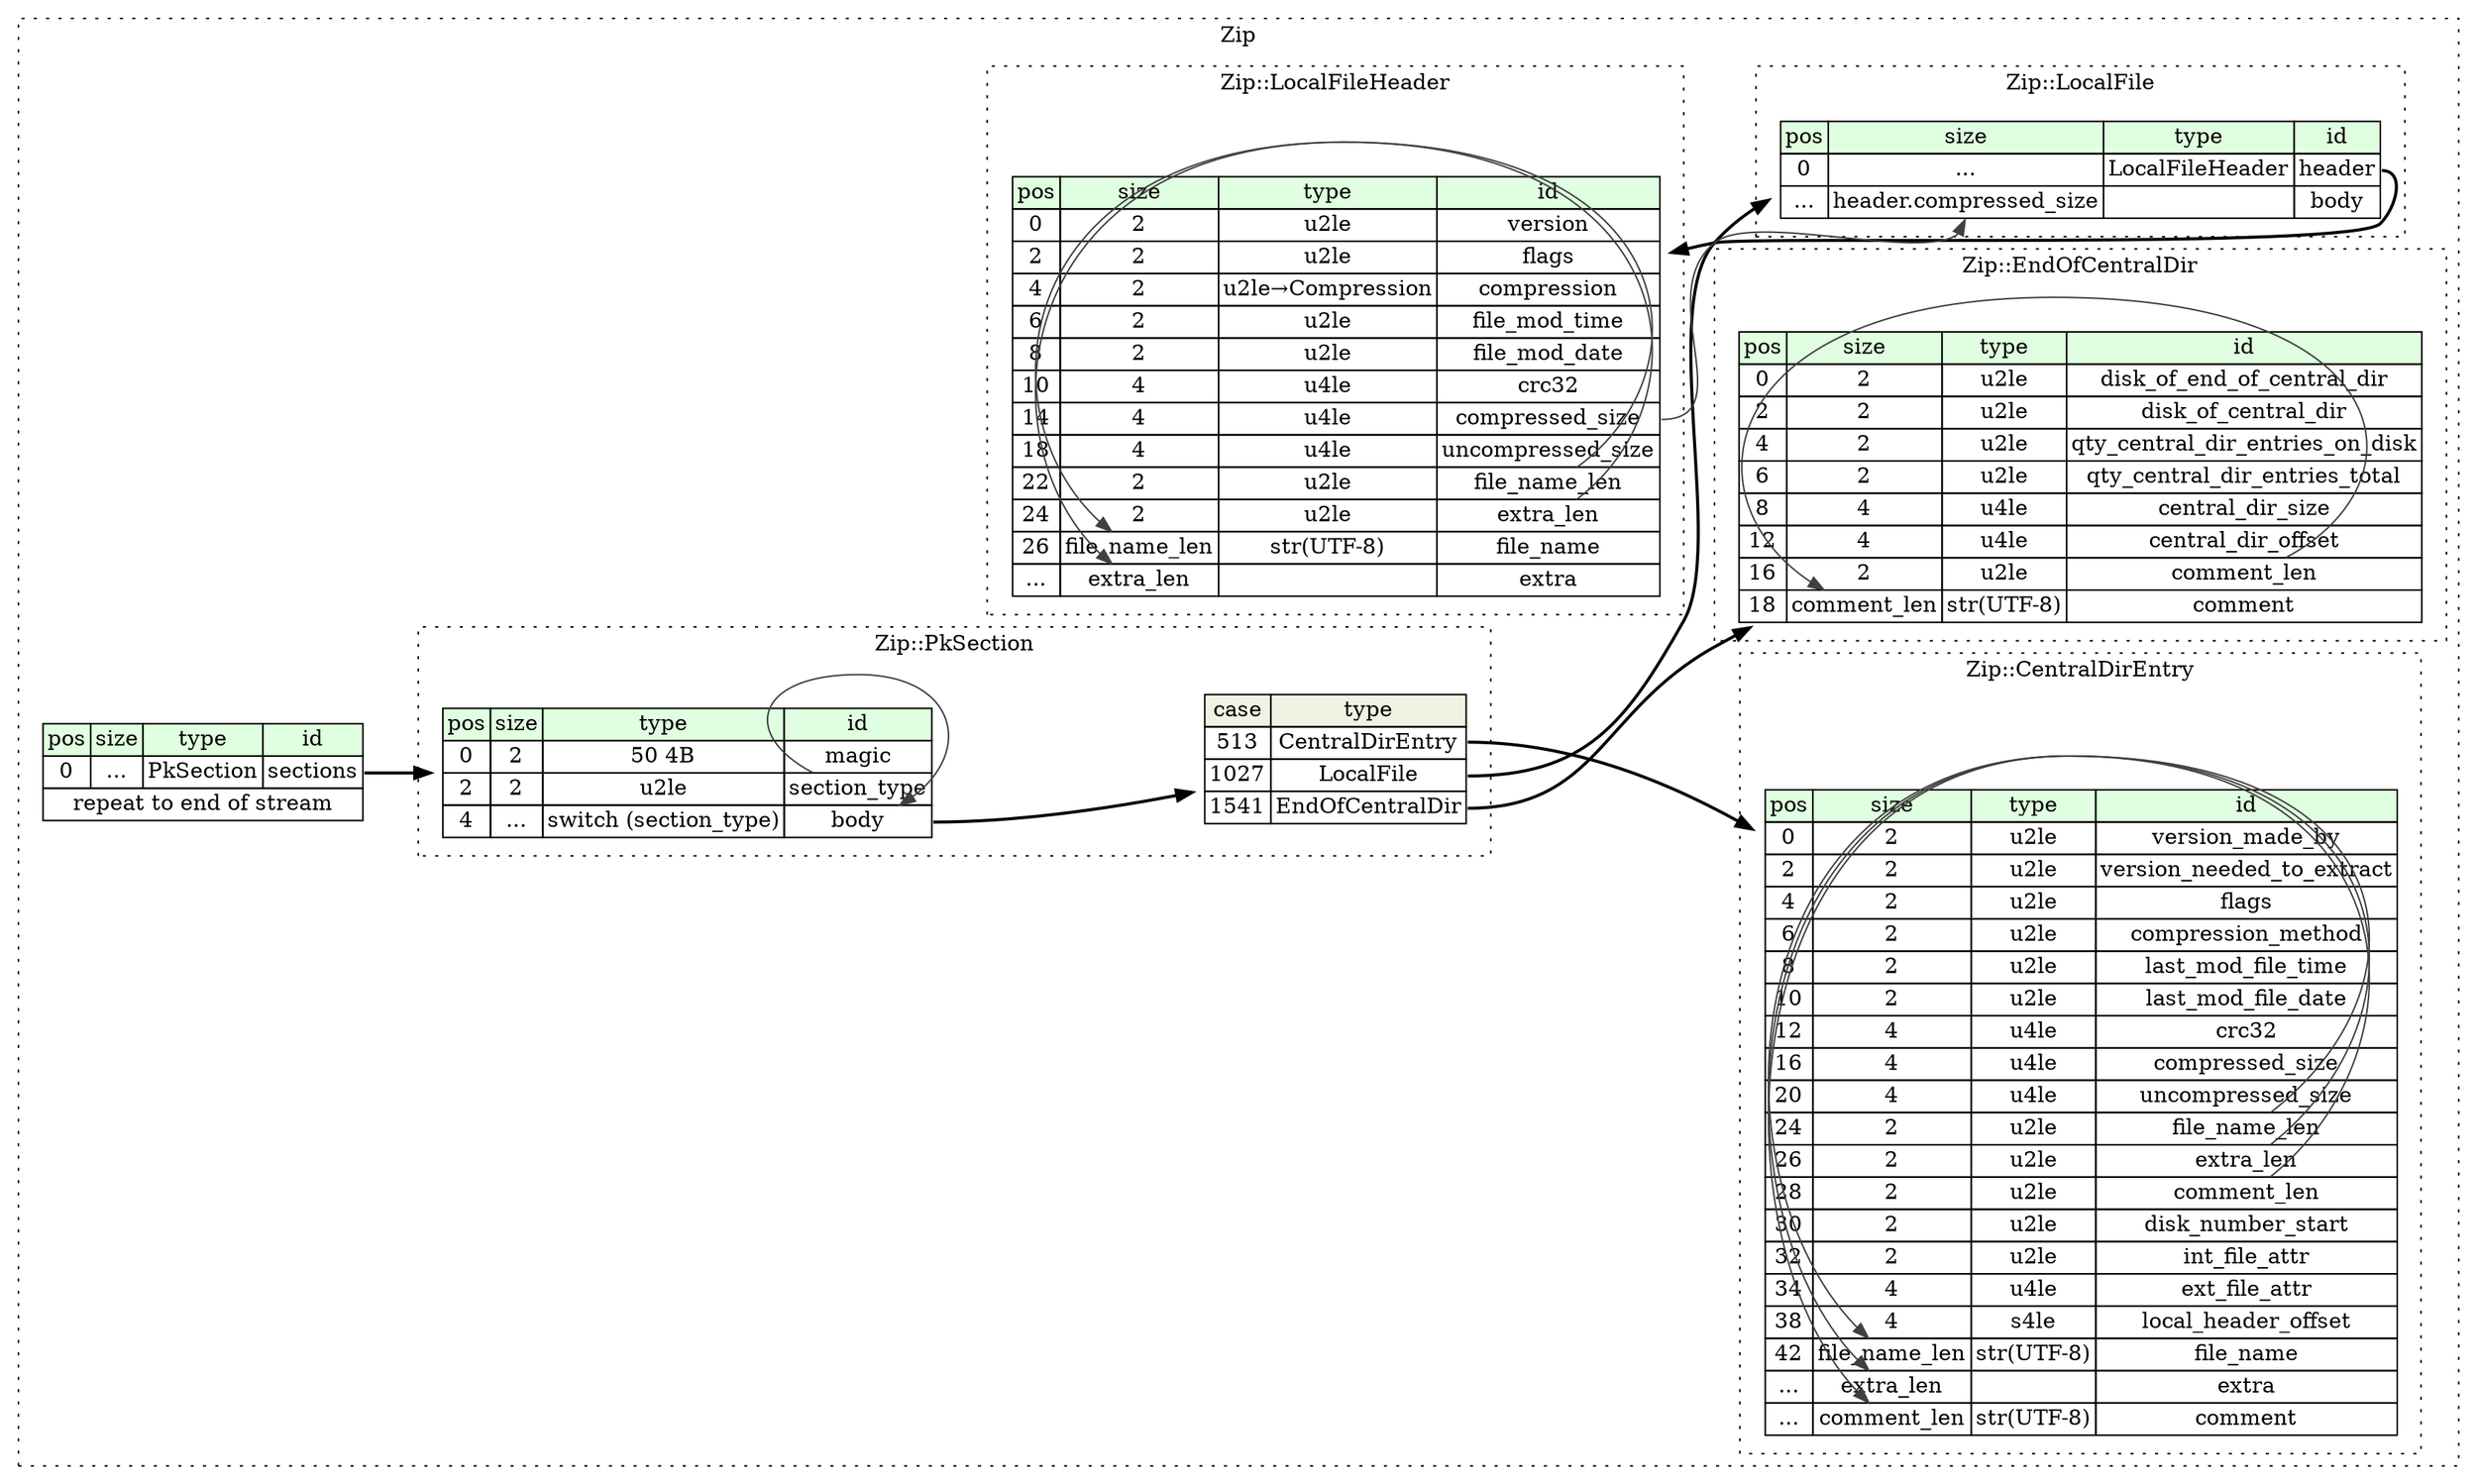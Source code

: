 digraph {
	rankdir=LR;
	node [shape=plaintext];
	subgraph cluster__zip {
		label="Zip";
		graph[style=dotted];

		zip__seq [label=<<TABLE BORDER="0" CELLBORDER="1" CELLSPACING="0">
			<TR><TD BGCOLOR="#E0FFE0">pos</TD><TD BGCOLOR="#E0FFE0">size</TD><TD BGCOLOR="#E0FFE0">type</TD><TD BGCOLOR="#E0FFE0">id</TD></TR>
			<TR><TD PORT="sections_pos">0</TD><TD PORT="sections_size">...</TD><TD>PkSection</TD><TD PORT="sections_type">sections</TD></TR>
			<TR><TD COLSPAN="4" PORT="sections__repeat">repeat to end of stream</TD></TR>
		</TABLE>>];
		subgraph cluster__local_file {
			label="Zip::LocalFile";
			graph[style=dotted];

			local_file__seq [label=<<TABLE BORDER="0" CELLBORDER="1" CELLSPACING="0">
				<TR><TD BGCOLOR="#E0FFE0">pos</TD><TD BGCOLOR="#E0FFE0">size</TD><TD BGCOLOR="#E0FFE0">type</TD><TD BGCOLOR="#E0FFE0">id</TD></TR>
				<TR><TD PORT="header_pos">0</TD><TD PORT="header_size">...</TD><TD>LocalFileHeader</TD><TD PORT="header_type">header</TD></TR>
				<TR><TD PORT="body_pos">...</TD><TD PORT="body_size">header.compressed_size</TD><TD></TD><TD PORT="body_type">body</TD></TR>
			</TABLE>>];
		}
		subgraph cluster__central_dir_entry {
			label="Zip::CentralDirEntry";
			graph[style=dotted];

			central_dir_entry__seq [label=<<TABLE BORDER="0" CELLBORDER="1" CELLSPACING="0">
				<TR><TD BGCOLOR="#E0FFE0">pos</TD><TD BGCOLOR="#E0FFE0">size</TD><TD BGCOLOR="#E0FFE0">type</TD><TD BGCOLOR="#E0FFE0">id</TD></TR>
				<TR><TD PORT="version_made_by_pos">0</TD><TD PORT="version_made_by_size">2</TD><TD>u2le</TD><TD PORT="version_made_by_type">version_made_by</TD></TR>
				<TR><TD PORT="version_needed_to_extract_pos">2</TD><TD PORT="version_needed_to_extract_size">2</TD><TD>u2le</TD><TD PORT="version_needed_to_extract_type">version_needed_to_extract</TD></TR>
				<TR><TD PORT="flags_pos">4</TD><TD PORT="flags_size">2</TD><TD>u2le</TD><TD PORT="flags_type">flags</TD></TR>
				<TR><TD PORT="compression_method_pos">6</TD><TD PORT="compression_method_size">2</TD><TD>u2le</TD><TD PORT="compression_method_type">compression_method</TD></TR>
				<TR><TD PORT="last_mod_file_time_pos">8</TD><TD PORT="last_mod_file_time_size">2</TD><TD>u2le</TD><TD PORT="last_mod_file_time_type">last_mod_file_time</TD></TR>
				<TR><TD PORT="last_mod_file_date_pos">10</TD><TD PORT="last_mod_file_date_size">2</TD><TD>u2le</TD><TD PORT="last_mod_file_date_type">last_mod_file_date</TD></TR>
				<TR><TD PORT="crc32_pos">12</TD><TD PORT="crc32_size">4</TD><TD>u4le</TD><TD PORT="crc32_type">crc32</TD></TR>
				<TR><TD PORT="compressed_size_pos">16</TD><TD PORT="compressed_size_size">4</TD><TD>u4le</TD><TD PORT="compressed_size_type">compressed_size</TD></TR>
				<TR><TD PORT="uncompressed_size_pos">20</TD><TD PORT="uncompressed_size_size">4</TD><TD>u4le</TD><TD PORT="uncompressed_size_type">uncompressed_size</TD></TR>
				<TR><TD PORT="file_name_len_pos">24</TD><TD PORT="file_name_len_size">2</TD><TD>u2le</TD><TD PORT="file_name_len_type">file_name_len</TD></TR>
				<TR><TD PORT="extra_len_pos">26</TD><TD PORT="extra_len_size">2</TD><TD>u2le</TD><TD PORT="extra_len_type">extra_len</TD></TR>
				<TR><TD PORT="comment_len_pos">28</TD><TD PORT="comment_len_size">2</TD><TD>u2le</TD><TD PORT="comment_len_type">comment_len</TD></TR>
				<TR><TD PORT="disk_number_start_pos">30</TD><TD PORT="disk_number_start_size">2</TD><TD>u2le</TD><TD PORT="disk_number_start_type">disk_number_start</TD></TR>
				<TR><TD PORT="int_file_attr_pos">32</TD><TD PORT="int_file_attr_size">2</TD><TD>u2le</TD><TD PORT="int_file_attr_type">int_file_attr</TD></TR>
				<TR><TD PORT="ext_file_attr_pos">34</TD><TD PORT="ext_file_attr_size">4</TD><TD>u4le</TD><TD PORT="ext_file_attr_type">ext_file_attr</TD></TR>
				<TR><TD PORT="local_header_offset_pos">38</TD><TD PORT="local_header_offset_size">4</TD><TD>s4le</TD><TD PORT="local_header_offset_type">local_header_offset</TD></TR>
				<TR><TD PORT="file_name_pos">42</TD><TD PORT="file_name_size">file_name_len</TD><TD>str(UTF-8)</TD><TD PORT="file_name_type">file_name</TD></TR>
				<TR><TD PORT="extra_pos">...</TD><TD PORT="extra_size">extra_len</TD><TD></TD><TD PORT="extra_type">extra</TD></TR>
				<TR><TD PORT="comment_pos">...</TD><TD PORT="comment_size">comment_len</TD><TD>str(UTF-8)</TD><TD PORT="comment_type">comment</TD></TR>
			</TABLE>>];
		}
		subgraph cluster__pk_section {
			label="Zip::PkSection";
			graph[style=dotted];

			pk_section__seq [label=<<TABLE BORDER="0" CELLBORDER="1" CELLSPACING="0">
				<TR><TD BGCOLOR="#E0FFE0">pos</TD><TD BGCOLOR="#E0FFE0">size</TD><TD BGCOLOR="#E0FFE0">type</TD><TD BGCOLOR="#E0FFE0">id</TD></TR>
				<TR><TD PORT="magic_pos">0</TD><TD PORT="magic_size">2</TD><TD>50 4B</TD><TD PORT="magic_type">magic</TD></TR>
				<TR><TD PORT="section_type_pos">2</TD><TD PORT="section_type_size">2</TD><TD>u2le</TD><TD PORT="section_type_type">section_type</TD></TR>
				<TR><TD PORT="body_pos">4</TD><TD PORT="body_size">...</TD><TD>switch (section_type)</TD><TD PORT="body_type">body</TD></TR>
			</TABLE>>];
pk_section__seq_body_switch [label=<<TABLE BORDER="0" CELLBORDER="1" CELLSPACING="0">
	<TR><TD BGCOLOR="#F0F2E4">case</TD><TD BGCOLOR="#F0F2E4">type</TD></TR>
	<TR><TD>513</TD><TD PORT="case0">CentralDirEntry</TD></TR>
	<TR><TD>1027</TD><TD PORT="case1">LocalFile</TD></TR>
	<TR><TD>1541</TD><TD PORT="case2">EndOfCentralDir</TD></TR>
</TABLE>>];
		}
		subgraph cluster__local_file_header {
			label="Zip::LocalFileHeader";
			graph[style=dotted];

			local_file_header__seq [label=<<TABLE BORDER="0" CELLBORDER="1" CELLSPACING="0">
				<TR><TD BGCOLOR="#E0FFE0">pos</TD><TD BGCOLOR="#E0FFE0">size</TD><TD BGCOLOR="#E0FFE0">type</TD><TD BGCOLOR="#E0FFE0">id</TD></TR>
				<TR><TD PORT="version_pos">0</TD><TD PORT="version_size">2</TD><TD>u2le</TD><TD PORT="version_type">version</TD></TR>
				<TR><TD PORT="flags_pos">2</TD><TD PORT="flags_size">2</TD><TD>u2le</TD><TD PORT="flags_type">flags</TD></TR>
				<TR><TD PORT="compression_pos">4</TD><TD PORT="compression_size">2</TD><TD>u2le→Compression</TD><TD PORT="compression_type">compression</TD></TR>
				<TR><TD PORT="file_mod_time_pos">6</TD><TD PORT="file_mod_time_size">2</TD><TD>u2le</TD><TD PORT="file_mod_time_type">file_mod_time</TD></TR>
				<TR><TD PORT="file_mod_date_pos">8</TD><TD PORT="file_mod_date_size">2</TD><TD>u2le</TD><TD PORT="file_mod_date_type">file_mod_date</TD></TR>
				<TR><TD PORT="crc32_pos">10</TD><TD PORT="crc32_size">4</TD><TD>u4le</TD><TD PORT="crc32_type">crc32</TD></TR>
				<TR><TD PORT="compressed_size_pos">14</TD><TD PORT="compressed_size_size">4</TD><TD>u4le</TD><TD PORT="compressed_size_type">compressed_size</TD></TR>
				<TR><TD PORT="uncompressed_size_pos">18</TD><TD PORT="uncompressed_size_size">4</TD><TD>u4le</TD><TD PORT="uncompressed_size_type">uncompressed_size</TD></TR>
				<TR><TD PORT="file_name_len_pos">22</TD><TD PORT="file_name_len_size">2</TD><TD>u2le</TD><TD PORT="file_name_len_type">file_name_len</TD></TR>
				<TR><TD PORT="extra_len_pos">24</TD><TD PORT="extra_len_size">2</TD><TD>u2le</TD><TD PORT="extra_len_type">extra_len</TD></TR>
				<TR><TD PORT="file_name_pos">26</TD><TD PORT="file_name_size">file_name_len</TD><TD>str(UTF-8)</TD><TD PORT="file_name_type">file_name</TD></TR>
				<TR><TD PORT="extra_pos">...</TD><TD PORT="extra_size">extra_len</TD><TD></TD><TD PORT="extra_type">extra</TD></TR>
			</TABLE>>];
		}
		subgraph cluster__end_of_central_dir {
			label="Zip::EndOfCentralDir";
			graph[style=dotted];

			end_of_central_dir__seq [label=<<TABLE BORDER="0" CELLBORDER="1" CELLSPACING="0">
				<TR><TD BGCOLOR="#E0FFE0">pos</TD><TD BGCOLOR="#E0FFE0">size</TD><TD BGCOLOR="#E0FFE0">type</TD><TD BGCOLOR="#E0FFE0">id</TD></TR>
				<TR><TD PORT="disk_of_end_of_central_dir_pos">0</TD><TD PORT="disk_of_end_of_central_dir_size">2</TD><TD>u2le</TD><TD PORT="disk_of_end_of_central_dir_type">disk_of_end_of_central_dir</TD></TR>
				<TR><TD PORT="disk_of_central_dir_pos">2</TD><TD PORT="disk_of_central_dir_size">2</TD><TD>u2le</TD><TD PORT="disk_of_central_dir_type">disk_of_central_dir</TD></TR>
				<TR><TD PORT="qty_central_dir_entries_on_disk_pos">4</TD><TD PORT="qty_central_dir_entries_on_disk_size">2</TD><TD>u2le</TD><TD PORT="qty_central_dir_entries_on_disk_type">qty_central_dir_entries_on_disk</TD></TR>
				<TR><TD PORT="qty_central_dir_entries_total_pos">6</TD><TD PORT="qty_central_dir_entries_total_size">2</TD><TD>u2le</TD><TD PORT="qty_central_dir_entries_total_type">qty_central_dir_entries_total</TD></TR>
				<TR><TD PORT="central_dir_size_pos">8</TD><TD PORT="central_dir_size_size">4</TD><TD>u4le</TD><TD PORT="central_dir_size_type">central_dir_size</TD></TR>
				<TR><TD PORT="central_dir_offset_pos">12</TD><TD PORT="central_dir_offset_size">4</TD><TD>u4le</TD><TD PORT="central_dir_offset_type">central_dir_offset</TD></TR>
				<TR><TD PORT="comment_len_pos">16</TD><TD PORT="comment_len_size">2</TD><TD>u2le</TD><TD PORT="comment_len_type">comment_len</TD></TR>
				<TR><TD PORT="comment_pos">18</TD><TD PORT="comment_size">comment_len</TD><TD>str(UTF-8)</TD><TD PORT="comment_type">comment</TD></TR>
			</TABLE>>];
		}
	}
	zip__seq:sections_type -> pk_section__seq [style=bold];
	local_file__seq:header_type -> local_file_header__seq [style=bold];
	local_file_header__seq:compressed_size_type -> local_file__seq:body_size [color="#404040"];
	central_dir_entry__seq:file_name_len_type -> central_dir_entry__seq:file_name_size [color="#404040"];
	central_dir_entry__seq:extra_len_type -> central_dir_entry__seq:extra_size [color="#404040"];
	central_dir_entry__seq:comment_len_type -> central_dir_entry__seq:comment_size [color="#404040"];
	pk_section__seq:body_type -> pk_section__seq_body_switch [style=bold];
	pk_section__seq_body_switch:case0 -> central_dir_entry__seq [style=bold];
	pk_section__seq_body_switch:case1 -> local_file__seq [style=bold];
	pk_section__seq_body_switch:case2 -> end_of_central_dir__seq [style=bold];
	pk_section__seq:section_type_type -> pk_section__seq:body_type [color="#404040"];
	local_file_header__seq:file_name_len_type -> local_file_header__seq:file_name_size [color="#404040"];
	local_file_header__seq:extra_len_type -> local_file_header__seq:extra_size [color="#404040"];
	end_of_central_dir__seq:comment_len_type -> end_of_central_dir__seq:comment_size [color="#404040"];
}

